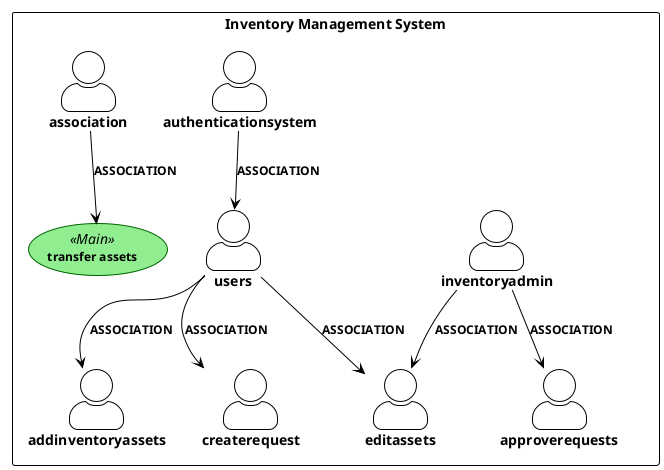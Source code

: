 @startuml
!theme plain
skinparam actorStyle awesome
skinparam actorBorderColor black
skinparam actorBackgroundColor white
skinparam actorFontStyle bold
skinparam actorFontSize 14
skinparam usecase {
    BackgroundColor<< Main >> LightGreen
    BorderColor<< Main >> DarkGreen
    BackgroundColor<< Secondary >> LightBlue
    BorderColor<< Secondary >> DarkBlue
    BackgroundColor<< Include >> LightYellow
    BorderColor<< Include >> DarkYellow
    BackgroundColor<< Extend >> LightPink
    BorderColor<< Extend >> DarkPink
    FontStyle bold
    FontSize 12
}
skinparam arrow {
    Color black
    FontStyle bold
    FontSize 12
}
skinparam rectangle {
    BorderColor black
    BackgroundColor white
    FontStyle bold
    FontSize 14
}
rectangle "Inventory Management System" {
  usecase "transfer assets" as transferassets <<Main>>
users --> createrequest : ASSOCIATION
users --> editassets : ASSOCIATION
users --> addinventoryassets : ASSOCIATION
inventoryadmin --> approverequests : ASSOCIATION
inventoryadmin --> editassets : ASSOCIATION
authenticationsystem --> users : ASSOCIATION
association --> transferassets : ASSOCIATION
}
@enduml